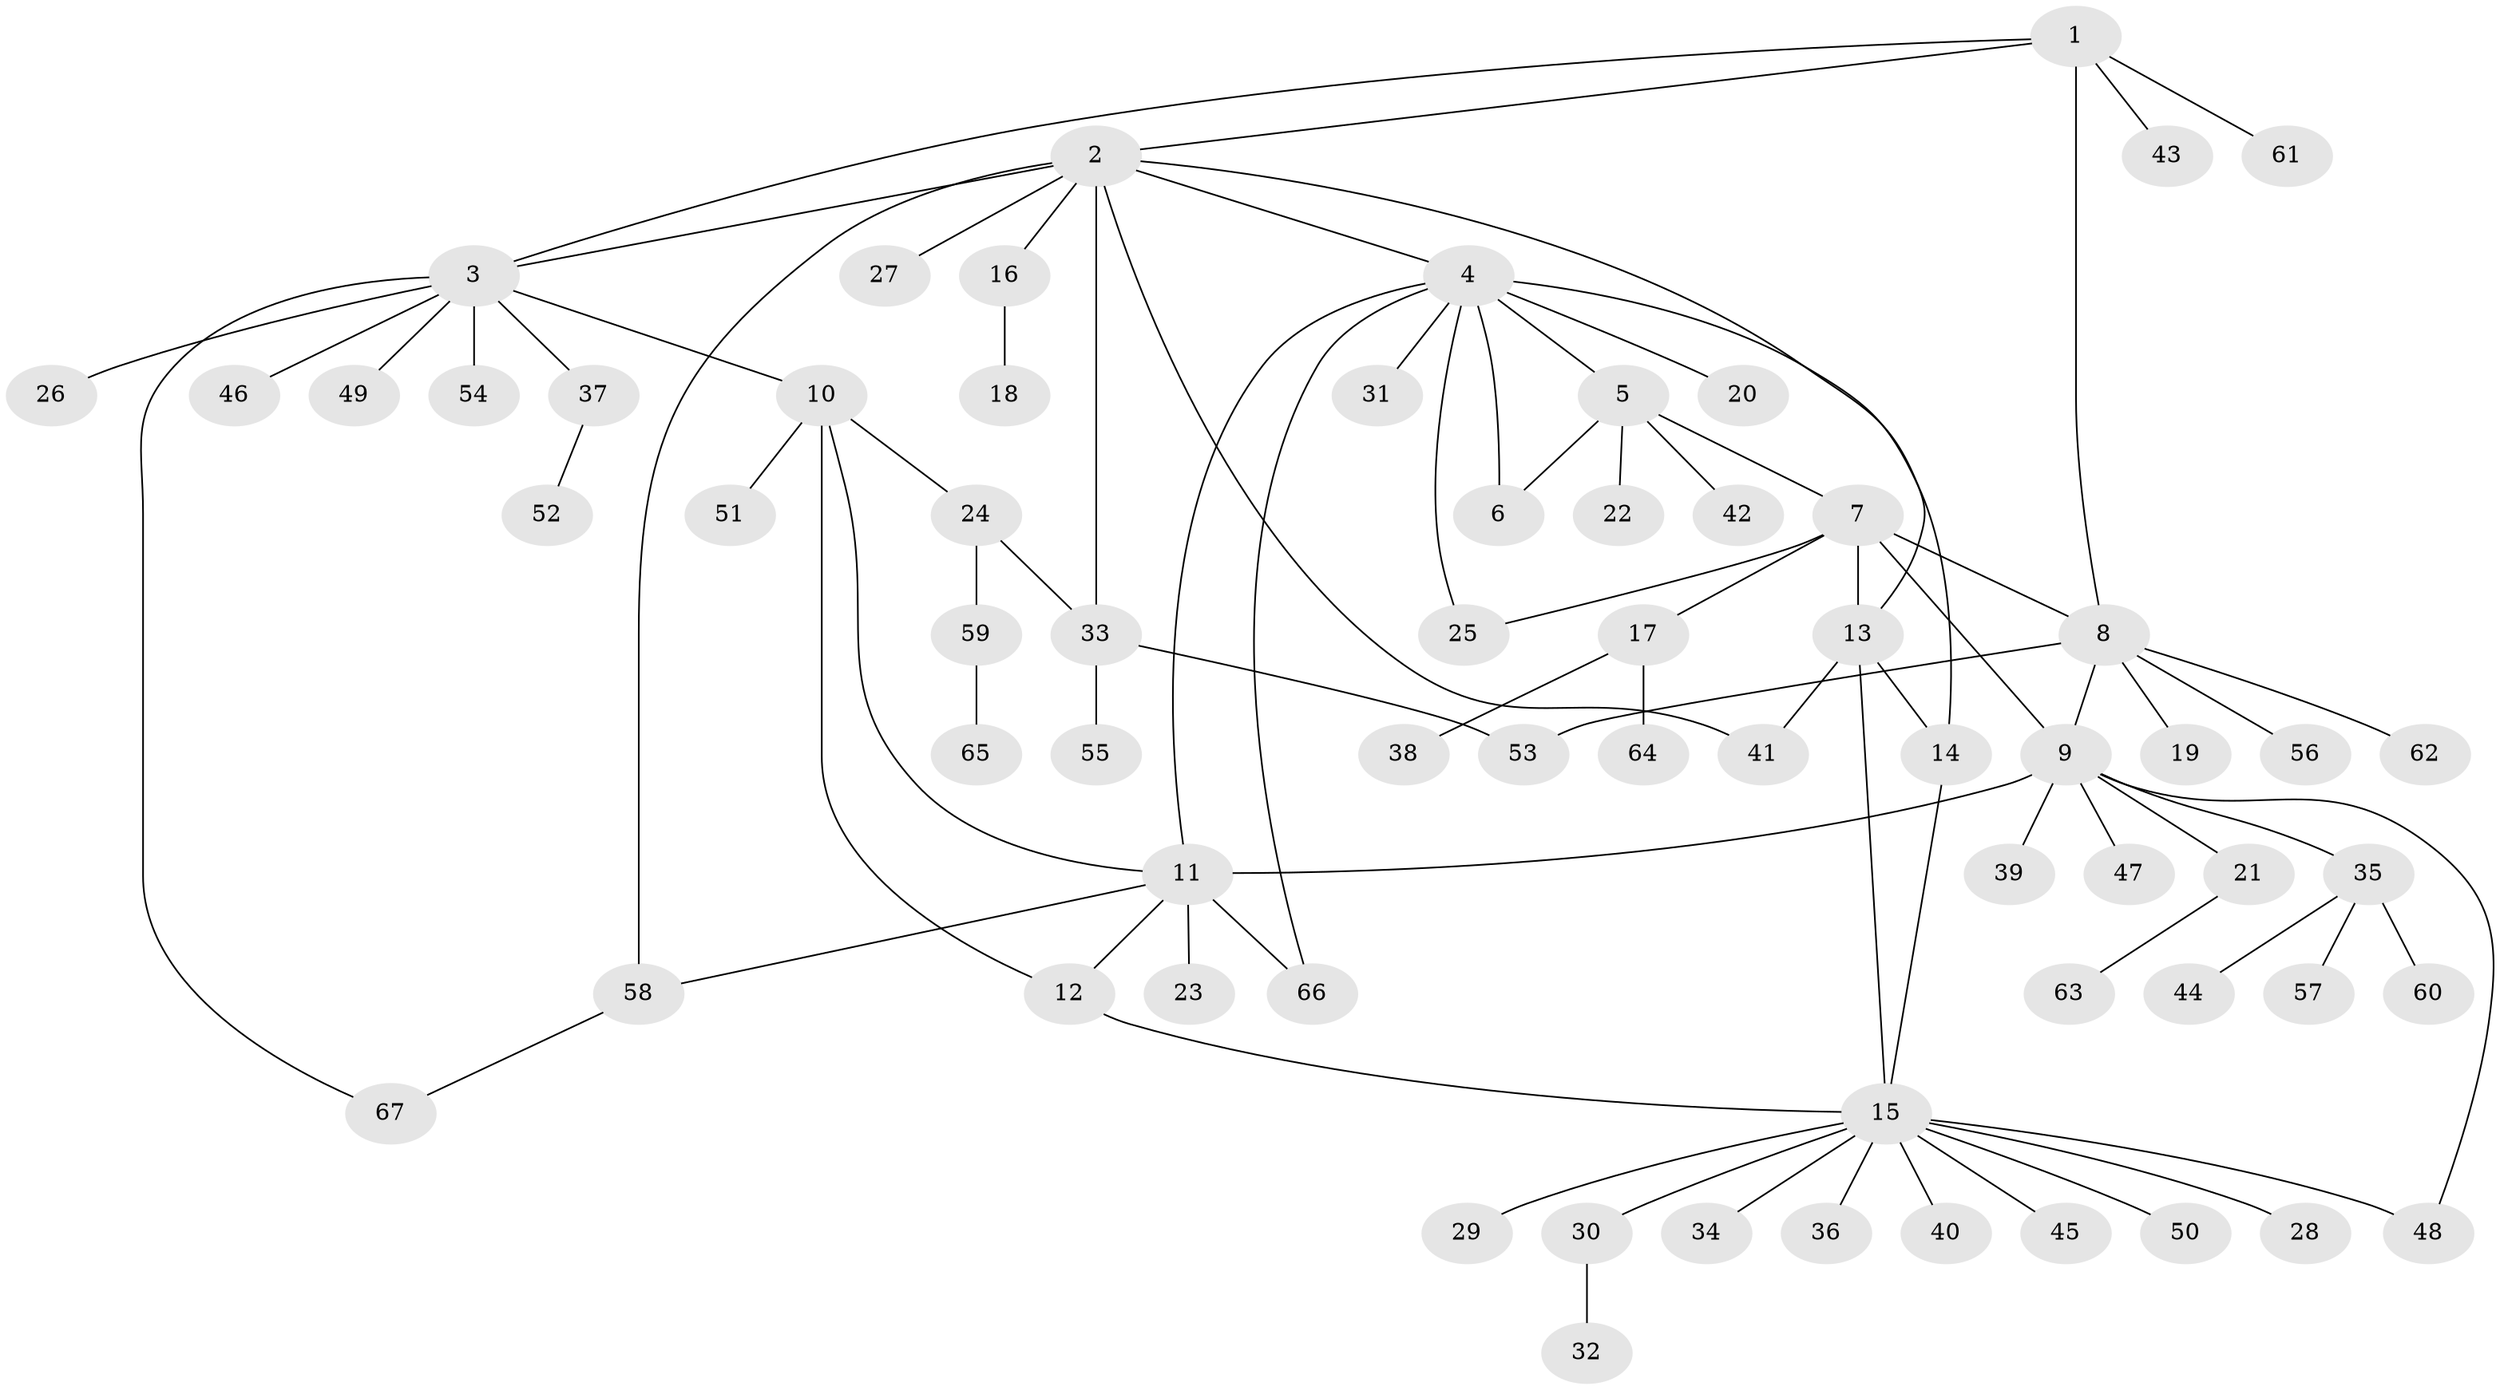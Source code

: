 // Generated by graph-tools (version 1.1) at 2025/50/03/09/25 03:50:40]
// undirected, 67 vertices, 85 edges
graph export_dot {
graph [start="1"]
  node [color=gray90,style=filled];
  1;
  2;
  3;
  4;
  5;
  6;
  7;
  8;
  9;
  10;
  11;
  12;
  13;
  14;
  15;
  16;
  17;
  18;
  19;
  20;
  21;
  22;
  23;
  24;
  25;
  26;
  27;
  28;
  29;
  30;
  31;
  32;
  33;
  34;
  35;
  36;
  37;
  38;
  39;
  40;
  41;
  42;
  43;
  44;
  45;
  46;
  47;
  48;
  49;
  50;
  51;
  52;
  53;
  54;
  55;
  56;
  57;
  58;
  59;
  60;
  61;
  62;
  63;
  64;
  65;
  66;
  67;
  1 -- 2;
  1 -- 3;
  1 -- 8;
  1 -- 43;
  1 -- 61;
  2 -- 3;
  2 -- 4;
  2 -- 13;
  2 -- 16;
  2 -- 27;
  2 -- 33;
  2 -- 41;
  2 -- 58;
  3 -- 10;
  3 -- 26;
  3 -- 37;
  3 -- 46;
  3 -- 49;
  3 -- 54;
  3 -- 67;
  4 -- 5;
  4 -- 6;
  4 -- 11;
  4 -- 14;
  4 -- 20;
  4 -- 25;
  4 -- 31;
  4 -- 66;
  5 -- 6;
  5 -- 7;
  5 -- 22;
  5 -- 42;
  7 -- 8;
  7 -- 9;
  7 -- 13;
  7 -- 17;
  7 -- 25;
  8 -- 9;
  8 -- 19;
  8 -- 53;
  8 -- 56;
  8 -- 62;
  9 -- 11;
  9 -- 21;
  9 -- 35;
  9 -- 39;
  9 -- 47;
  9 -- 48;
  10 -- 11;
  10 -- 12;
  10 -- 24;
  10 -- 51;
  11 -- 12;
  11 -- 23;
  11 -- 58;
  11 -- 66;
  12 -- 15;
  13 -- 14;
  13 -- 15;
  13 -- 41;
  14 -- 15;
  15 -- 28;
  15 -- 29;
  15 -- 30;
  15 -- 34;
  15 -- 36;
  15 -- 40;
  15 -- 45;
  15 -- 48;
  15 -- 50;
  16 -- 18;
  17 -- 38;
  17 -- 64;
  21 -- 63;
  24 -- 33;
  24 -- 59;
  30 -- 32;
  33 -- 53;
  33 -- 55;
  35 -- 44;
  35 -- 57;
  35 -- 60;
  37 -- 52;
  58 -- 67;
  59 -- 65;
}
